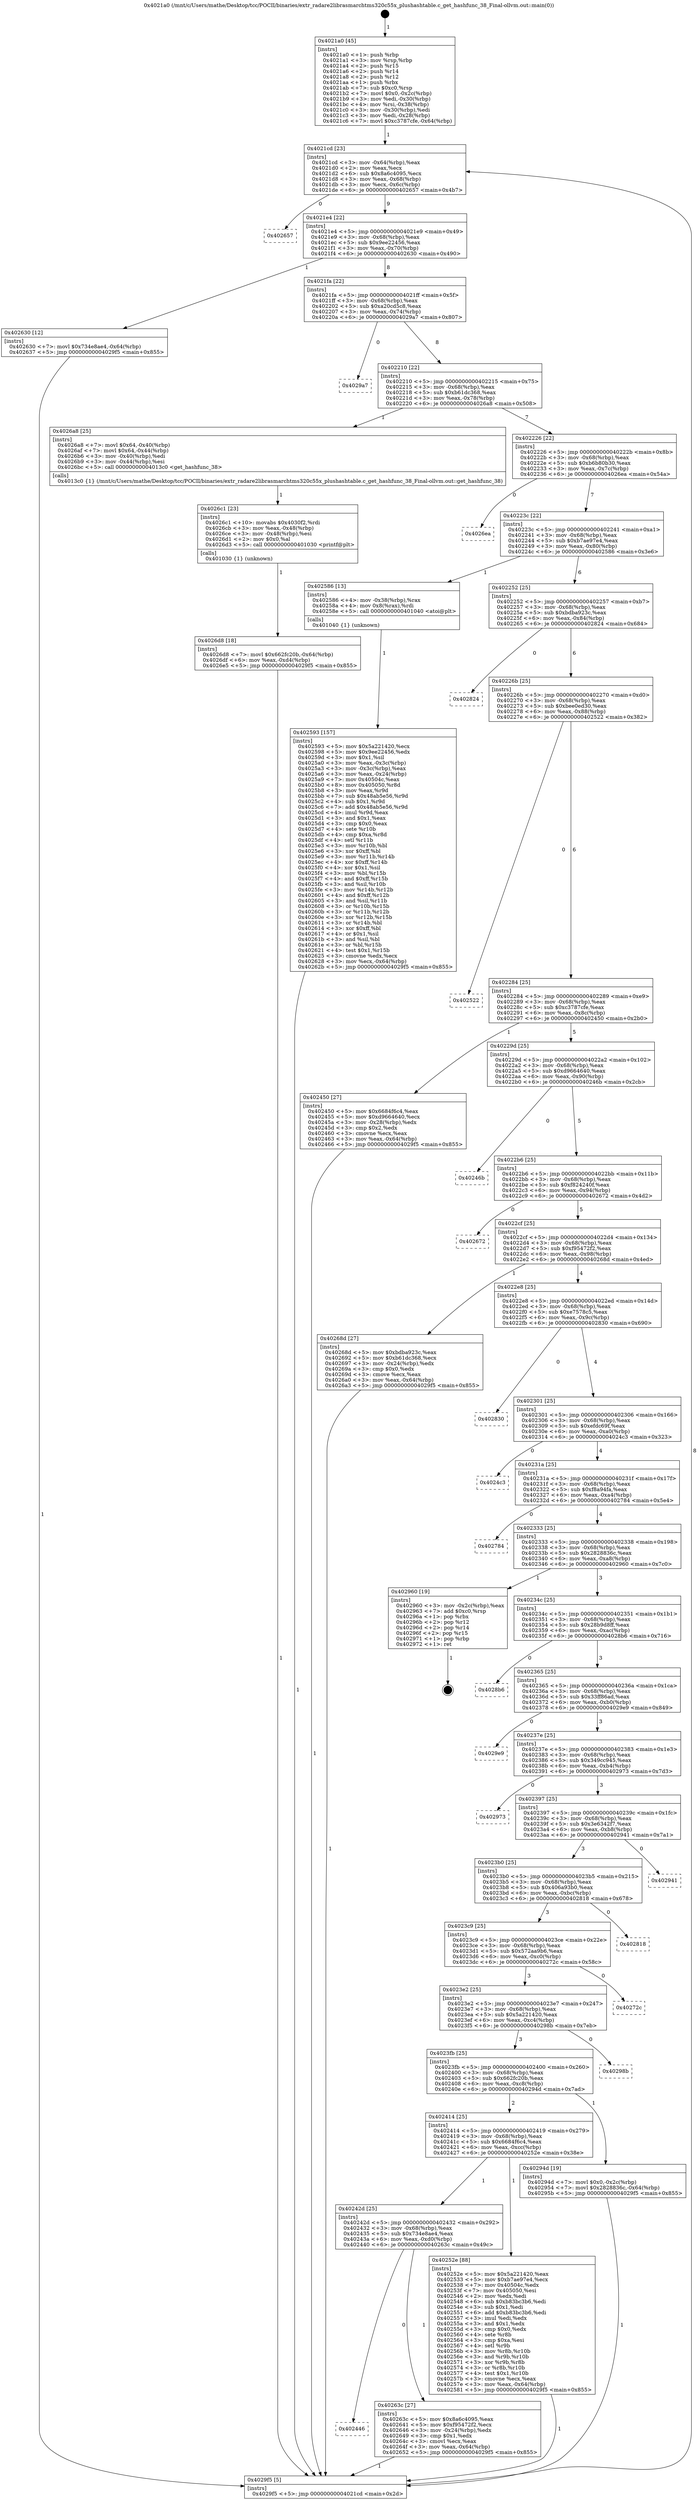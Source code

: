 digraph "0x4021a0" {
  label = "0x4021a0 (/mnt/c/Users/mathe/Desktop/tcc/POCII/binaries/extr_radare2librasmarchtms320c55x_plushashtable.c_get_hashfunc_38_Final-ollvm.out::main(0))"
  labelloc = "t"
  node[shape=record]

  Entry [label="",width=0.3,height=0.3,shape=circle,fillcolor=black,style=filled]
  "0x4021cd" [label="{
     0x4021cd [23]\l
     | [instrs]\l
     &nbsp;&nbsp;0x4021cd \<+3\>: mov -0x64(%rbp),%eax\l
     &nbsp;&nbsp;0x4021d0 \<+2\>: mov %eax,%ecx\l
     &nbsp;&nbsp;0x4021d2 \<+6\>: sub $0x8a6c4095,%ecx\l
     &nbsp;&nbsp;0x4021d8 \<+3\>: mov %eax,-0x68(%rbp)\l
     &nbsp;&nbsp;0x4021db \<+3\>: mov %ecx,-0x6c(%rbp)\l
     &nbsp;&nbsp;0x4021de \<+6\>: je 0000000000402657 \<main+0x4b7\>\l
  }"]
  "0x402657" [label="{
     0x402657\l
  }", style=dashed]
  "0x4021e4" [label="{
     0x4021e4 [22]\l
     | [instrs]\l
     &nbsp;&nbsp;0x4021e4 \<+5\>: jmp 00000000004021e9 \<main+0x49\>\l
     &nbsp;&nbsp;0x4021e9 \<+3\>: mov -0x68(%rbp),%eax\l
     &nbsp;&nbsp;0x4021ec \<+5\>: sub $0x9ee22456,%eax\l
     &nbsp;&nbsp;0x4021f1 \<+3\>: mov %eax,-0x70(%rbp)\l
     &nbsp;&nbsp;0x4021f4 \<+6\>: je 0000000000402630 \<main+0x490\>\l
  }"]
  Exit [label="",width=0.3,height=0.3,shape=circle,fillcolor=black,style=filled,peripheries=2]
  "0x402630" [label="{
     0x402630 [12]\l
     | [instrs]\l
     &nbsp;&nbsp;0x402630 \<+7\>: movl $0x734e8ae4,-0x64(%rbp)\l
     &nbsp;&nbsp;0x402637 \<+5\>: jmp 00000000004029f5 \<main+0x855\>\l
  }"]
  "0x4021fa" [label="{
     0x4021fa [22]\l
     | [instrs]\l
     &nbsp;&nbsp;0x4021fa \<+5\>: jmp 00000000004021ff \<main+0x5f\>\l
     &nbsp;&nbsp;0x4021ff \<+3\>: mov -0x68(%rbp),%eax\l
     &nbsp;&nbsp;0x402202 \<+5\>: sub $0xa20cd5c8,%eax\l
     &nbsp;&nbsp;0x402207 \<+3\>: mov %eax,-0x74(%rbp)\l
     &nbsp;&nbsp;0x40220a \<+6\>: je 00000000004029a7 \<main+0x807\>\l
  }"]
  "0x4026d8" [label="{
     0x4026d8 [18]\l
     | [instrs]\l
     &nbsp;&nbsp;0x4026d8 \<+7\>: movl $0x662fc20b,-0x64(%rbp)\l
     &nbsp;&nbsp;0x4026df \<+6\>: mov %eax,-0xd4(%rbp)\l
     &nbsp;&nbsp;0x4026e5 \<+5\>: jmp 00000000004029f5 \<main+0x855\>\l
  }"]
  "0x4029a7" [label="{
     0x4029a7\l
  }", style=dashed]
  "0x402210" [label="{
     0x402210 [22]\l
     | [instrs]\l
     &nbsp;&nbsp;0x402210 \<+5\>: jmp 0000000000402215 \<main+0x75\>\l
     &nbsp;&nbsp;0x402215 \<+3\>: mov -0x68(%rbp),%eax\l
     &nbsp;&nbsp;0x402218 \<+5\>: sub $0xb61dc368,%eax\l
     &nbsp;&nbsp;0x40221d \<+3\>: mov %eax,-0x78(%rbp)\l
     &nbsp;&nbsp;0x402220 \<+6\>: je 00000000004026a8 \<main+0x508\>\l
  }"]
  "0x4026c1" [label="{
     0x4026c1 [23]\l
     | [instrs]\l
     &nbsp;&nbsp;0x4026c1 \<+10\>: movabs $0x4030f2,%rdi\l
     &nbsp;&nbsp;0x4026cb \<+3\>: mov %eax,-0x48(%rbp)\l
     &nbsp;&nbsp;0x4026ce \<+3\>: mov -0x48(%rbp),%esi\l
     &nbsp;&nbsp;0x4026d1 \<+2\>: mov $0x0,%al\l
     &nbsp;&nbsp;0x4026d3 \<+5\>: call 0000000000401030 \<printf@plt\>\l
     | [calls]\l
     &nbsp;&nbsp;0x401030 \{1\} (unknown)\l
  }"]
  "0x4026a8" [label="{
     0x4026a8 [25]\l
     | [instrs]\l
     &nbsp;&nbsp;0x4026a8 \<+7\>: movl $0x64,-0x40(%rbp)\l
     &nbsp;&nbsp;0x4026af \<+7\>: movl $0x64,-0x44(%rbp)\l
     &nbsp;&nbsp;0x4026b6 \<+3\>: mov -0x40(%rbp),%edi\l
     &nbsp;&nbsp;0x4026b9 \<+3\>: mov -0x44(%rbp),%esi\l
     &nbsp;&nbsp;0x4026bc \<+5\>: call 00000000004013c0 \<get_hashfunc_38\>\l
     | [calls]\l
     &nbsp;&nbsp;0x4013c0 \{1\} (/mnt/c/Users/mathe/Desktop/tcc/POCII/binaries/extr_radare2librasmarchtms320c55x_plushashtable.c_get_hashfunc_38_Final-ollvm.out::get_hashfunc_38)\l
  }"]
  "0x402226" [label="{
     0x402226 [22]\l
     | [instrs]\l
     &nbsp;&nbsp;0x402226 \<+5\>: jmp 000000000040222b \<main+0x8b\>\l
     &nbsp;&nbsp;0x40222b \<+3\>: mov -0x68(%rbp),%eax\l
     &nbsp;&nbsp;0x40222e \<+5\>: sub $0xb6b80b30,%eax\l
     &nbsp;&nbsp;0x402233 \<+3\>: mov %eax,-0x7c(%rbp)\l
     &nbsp;&nbsp;0x402236 \<+6\>: je 00000000004026ea \<main+0x54a\>\l
  }"]
  "0x402446" [label="{
     0x402446\l
  }", style=dashed]
  "0x4026ea" [label="{
     0x4026ea\l
  }", style=dashed]
  "0x40223c" [label="{
     0x40223c [22]\l
     | [instrs]\l
     &nbsp;&nbsp;0x40223c \<+5\>: jmp 0000000000402241 \<main+0xa1\>\l
     &nbsp;&nbsp;0x402241 \<+3\>: mov -0x68(%rbp),%eax\l
     &nbsp;&nbsp;0x402244 \<+5\>: sub $0xb7ae97e4,%eax\l
     &nbsp;&nbsp;0x402249 \<+3\>: mov %eax,-0x80(%rbp)\l
     &nbsp;&nbsp;0x40224c \<+6\>: je 0000000000402586 \<main+0x3e6\>\l
  }"]
  "0x40263c" [label="{
     0x40263c [27]\l
     | [instrs]\l
     &nbsp;&nbsp;0x40263c \<+5\>: mov $0x8a6c4095,%eax\l
     &nbsp;&nbsp;0x402641 \<+5\>: mov $0xf95472f2,%ecx\l
     &nbsp;&nbsp;0x402646 \<+3\>: mov -0x24(%rbp),%edx\l
     &nbsp;&nbsp;0x402649 \<+3\>: cmp $0x1,%edx\l
     &nbsp;&nbsp;0x40264c \<+3\>: cmovl %ecx,%eax\l
     &nbsp;&nbsp;0x40264f \<+3\>: mov %eax,-0x64(%rbp)\l
     &nbsp;&nbsp;0x402652 \<+5\>: jmp 00000000004029f5 \<main+0x855\>\l
  }"]
  "0x402586" [label="{
     0x402586 [13]\l
     | [instrs]\l
     &nbsp;&nbsp;0x402586 \<+4\>: mov -0x38(%rbp),%rax\l
     &nbsp;&nbsp;0x40258a \<+4\>: mov 0x8(%rax),%rdi\l
     &nbsp;&nbsp;0x40258e \<+5\>: call 0000000000401040 \<atoi@plt\>\l
     | [calls]\l
     &nbsp;&nbsp;0x401040 \{1\} (unknown)\l
  }"]
  "0x402252" [label="{
     0x402252 [25]\l
     | [instrs]\l
     &nbsp;&nbsp;0x402252 \<+5\>: jmp 0000000000402257 \<main+0xb7\>\l
     &nbsp;&nbsp;0x402257 \<+3\>: mov -0x68(%rbp),%eax\l
     &nbsp;&nbsp;0x40225a \<+5\>: sub $0xbdba923c,%eax\l
     &nbsp;&nbsp;0x40225f \<+6\>: mov %eax,-0x84(%rbp)\l
     &nbsp;&nbsp;0x402265 \<+6\>: je 0000000000402824 \<main+0x684\>\l
  }"]
  "0x402593" [label="{
     0x402593 [157]\l
     | [instrs]\l
     &nbsp;&nbsp;0x402593 \<+5\>: mov $0x5a221420,%ecx\l
     &nbsp;&nbsp;0x402598 \<+5\>: mov $0x9ee22456,%edx\l
     &nbsp;&nbsp;0x40259d \<+3\>: mov $0x1,%sil\l
     &nbsp;&nbsp;0x4025a0 \<+3\>: mov %eax,-0x3c(%rbp)\l
     &nbsp;&nbsp;0x4025a3 \<+3\>: mov -0x3c(%rbp),%eax\l
     &nbsp;&nbsp;0x4025a6 \<+3\>: mov %eax,-0x24(%rbp)\l
     &nbsp;&nbsp;0x4025a9 \<+7\>: mov 0x40504c,%eax\l
     &nbsp;&nbsp;0x4025b0 \<+8\>: mov 0x405050,%r8d\l
     &nbsp;&nbsp;0x4025b8 \<+3\>: mov %eax,%r9d\l
     &nbsp;&nbsp;0x4025bb \<+7\>: sub $0x48ab5e56,%r9d\l
     &nbsp;&nbsp;0x4025c2 \<+4\>: sub $0x1,%r9d\l
     &nbsp;&nbsp;0x4025c6 \<+7\>: add $0x48ab5e56,%r9d\l
     &nbsp;&nbsp;0x4025cd \<+4\>: imul %r9d,%eax\l
     &nbsp;&nbsp;0x4025d1 \<+3\>: and $0x1,%eax\l
     &nbsp;&nbsp;0x4025d4 \<+3\>: cmp $0x0,%eax\l
     &nbsp;&nbsp;0x4025d7 \<+4\>: sete %r10b\l
     &nbsp;&nbsp;0x4025db \<+4\>: cmp $0xa,%r8d\l
     &nbsp;&nbsp;0x4025df \<+4\>: setl %r11b\l
     &nbsp;&nbsp;0x4025e3 \<+3\>: mov %r10b,%bl\l
     &nbsp;&nbsp;0x4025e6 \<+3\>: xor $0xff,%bl\l
     &nbsp;&nbsp;0x4025e9 \<+3\>: mov %r11b,%r14b\l
     &nbsp;&nbsp;0x4025ec \<+4\>: xor $0xff,%r14b\l
     &nbsp;&nbsp;0x4025f0 \<+4\>: xor $0x1,%sil\l
     &nbsp;&nbsp;0x4025f4 \<+3\>: mov %bl,%r15b\l
     &nbsp;&nbsp;0x4025f7 \<+4\>: and $0xff,%r15b\l
     &nbsp;&nbsp;0x4025fb \<+3\>: and %sil,%r10b\l
     &nbsp;&nbsp;0x4025fe \<+3\>: mov %r14b,%r12b\l
     &nbsp;&nbsp;0x402601 \<+4\>: and $0xff,%r12b\l
     &nbsp;&nbsp;0x402605 \<+3\>: and %sil,%r11b\l
     &nbsp;&nbsp;0x402608 \<+3\>: or %r10b,%r15b\l
     &nbsp;&nbsp;0x40260b \<+3\>: or %r11b,%r12b\l
     &nbsp;&nbsp;0x40260e \<+3\>: xor %r12b,%r15b\l
     &nbsp;&nbsp;0x402611 \<+3\>: or %r14b,%bl\l
     &nbsp;&nbsp;0x402614 \<+3\>: xor $0xff,%bl\l
     &nbsp;&nbsp;0x402617 \<+4\>: or $0x1,%sil\l
     &nbsp;&nbsp;0x40261b \<+3\>: and %sil,%bl\l
     &nbsp;&nbsp;0x40261e \<+3\>: or %bl,%r15b\l
     &nbsp;&nbsp;0x402621 \<+4\>: test $0x1,%r15b\l
     &nbsp;&nbsp;0x402625 \<+3\>: cmovne %edx,%ecx\l
     &nbsp;&nbsp;0x402628 \<+3\>: mov %ecx,-0x64(%rbp)\l
     &nbsp;&nbsp;0x40262b \<+5\>: jmp 00000000004029f5 \<main+0x855\>\l
  }"]
  "0x402824" [label="{
     0x402824\l
  }", style=dashed]
  "0x40226b" [label="{
     0x40226b [25]\l
     | [instrs]\l
     &nbsp;&nbsp;0x40226b \<+5\>: jmp 0000000000402270 \<main+0xd0\>\l
     &nbsp;&nbsp;0x402270 \<+3\>: mov -0x68(%rbp),%eax\l
     &nbsp;&nbsp;0x402273 \<+5\>: sub $0xbee0ed30,%eax\l
     &nbsp;&nbsp;0x402278 \<+6\>: mov %eax,-0x88(%rbp)\l
     &nbsp;&nbsp;0x40227e \<+6\>: je 0000000000402522 \<main+0x382\>\l
  }"]
  "0x40242d" [label="{
     0x40242d [25]\l
     | [instrs]\l
     &nbsp;&nbsp;0x40242d \<+5\>: jmp 0000000000402432 \<main+0x292\>\l
     &nbsp;&nbsp;0x402432 \<+3\>: mov -0x68(%rbp),%eax\l
     &nbsp;&nbsp;0x402435 \<+5\>: sub $0x734e8ae4,%eax\l
     &nbsp;&nbsp;0x40243a \<+6\>: mov %eax,-0xd0(%rbp)\l
     &nbsp;&nbsp;0x402440 \<+6\>: je 000000000040263c \<main+0x49c\>\l
  }"]
  "0x402522" [label="{
     0x402522\l
  }", style=dashed]
  "0x402284" [label="{
     0x402284 [25]\l
     | [instrs]\l
     &nbsp;&nbsp;0x402284 \<+5\>: jmp 0000000000402289 \<main+0xe9\>\l
     &nbsp;&nbsp;0x402289 \<+3\>: mov -0x68(%rbp),%eax\l
     &nbsp;&nbsp;0x40228c \<+5\>: sub $0xc3787cfe,%eax\l
     &nbsp;&nbsp;0x402291 \<+6\>: mov %eax,-0x8c(%rbp)\l
     &nbsp;&nbsp;0x402297 \<+6\>: je 0000000000402450 \<main+0x2b0\>\l
  }"]
  "0x40252e" [label="{
     0x40252e [88]\l
     | [instrs]\l
     &nbsp;&nbsp;0x40252e \<+5\>: mov $0x5a221420,%eax\l
     &nbsp;&nbsp;0x402533 \<+5\>: mov $0xb7ae97e4,%ecx\l
     &nbsp;&nbsp;0x402538 \<+7\>: mov 0x40504c,%edx\l
     &nbsp;&nbsp;0x40253f \<+7\>: mov 0x405050,%esi\l
     &nbsp;&nbsp;0x402546 \<+2\>: mov %edx,%edi\l
     &nbsp;&nbsp;0x402548 \<+6\>: sub $0xb83bc3b6,%edi\l
     &nbsp;&nbsp;0x40254e \<+3\>: sub $0x1,%edi\l
     &nbsp;&nbsp;0x402551 \<+6\>: add $0xb83bc3b6,%edi\l
     &nbsp;&nbsp;0x402557 \<+3\>: imul %edi,%edx\l
     &nbsp;&nbsp;0x40255a \<+3\>: and $0x1,%edx\l
     &nbsp;&nbsp;0x40255d \<+3\>: cmp $0x0,%edx\l
     &nbsp;&nbsp;0x402560 \<+4\>: sete %r8b\l
     &nbsp;&nbsp;0x402564 \<+3\>: cmp $0xa,%esi\l
     &nbsp;&nbsp;0x402567 \<+4\>: setl %r9b\l
     &nbsp;&nbsp;0x40256b \<+3\>: mov %r8b,%r10b\l
     &nbsp;&nbsp;0x40256e \<+3\>: and %r9b,%r10b\l
     &nbsp;&nbsp;0x402571 \<+3\>: xor %r9b,%r8b\l
     &nbsp;&nbsp;0x402574 \<+3\>: or %r8b,%r10b\l
     &nbsp;&nbsp;0x402577 \<+4\>: test $0x1,%r10b\l
     &nbsp;&nbsp;0x40257b \<+3\>: cmovne %ecx,%eax\l
     &nbsp;&nbsp;0x40257e \<+3\>: mov %eax,-0x64(%rbp)\l
     &nbsp;&nbsp;0x402581 \<+5\>: jmp 00000000004029f5 \<main+0x855\>\l
  }"]
  "0x402450" [label="{
     0x402450 [27]\l
     | [instrs]\l
     &nbsp;&nbsp;0x402450 \<+5\>: mov $0x6684f6c4,%eax\l
     &nbsp;&nbsp;0x402455 \<+5\>: mov $0xd9664640,%ecx\l
     &nbsp;&nbsp;0x40245a \<+3\>: mov -0x28(%rbp),%edx\l
     &nbsp;&nbsp;0x40245d \<+3\>: cmp $0x2,%edx\l
     &nbsp;&nbsp;0x402460 \<+3\>: cmovne %ecx,%eax\l
     &nbsp;&nbsp;0x402463 \<+3\>: mov %eax,-0x64(%rbp)\l
     &nbsp;&nbsp;0x402466 \<+5\>: jmp 00000000004029f5 \<main+0x855\>\l
  }"]
  "0x40229d" [label="{
     0x40229d [25]\l
     | [instrs]\l
     &nbsp;&nbsp;0x40229d \<+5\>: jmp 00000000004022a2 \<main+0x102\>\l
     &nbsp;&nbsp;0x4022a2 \<+3\>: mov -0x68(%rbp),%eax\l
     &nbsp;&nbsp;0x4022a5 \<+5\>: sub $0xd9664640,%eax\l
     &nbsp;&nbsp;0x4022aa \<+6\>: mov %eax,-0x90(%rbp)\l
     &nbsp;&nbsp;0x4022b0 \<+6\>: je 000000000040246b \<main+0x2cb\>\l
  }"]
  "0x4029f5" [label="{
     0x4029f5 [5]\l
     | [instrs]\l
     &nbsp;&nbsp;0x4029f5 \<+5\>: jmp 00000000004021cd \<main+0x2d\>\l
  }"]
  "0x4021a0" [label="{
     0x4021a0 [45]\l
     | [instrs]\l
     &nbsp;&nbsp;0x4021a0 \<+1\>: push %rbp\l
     &nbsp;&nbsp;0x4021a1 \<+3\>: mov %rsp,%rbp\l
     &nbsp;&nbsp;0x4021a4 \<+2\>: push %r15\l
     &nbsp;&nbsp;0x4021a6 \<+2\>: push %r14\l
     &nbsp;&nbsp;0x4021a8 \<+2\>: push %r12\l
     &nbsp;&nbsp;0x4021aa \<+1\>: push %rbx\l
     &nbsp;&nbsp;0x4021ab \<+7\>: sub $0xc0,%rsp\l
     &nbsp;&nbsp;0x4021b2 \<+7\>: movl $0x0,-0x2c(%rbp)\l
     &nbsp;&nbsp;0x4021b9 \<+3\>: mov %edi,-0x30(%rbp)\l
     &nbsp;&nbsp;0x4021bc \<+4\>: mov %rsi,-0x38(%rbp)\l
     &nbsp;&nbsp;0x4021c0 \<+3\>: mov -0x30(%rbp),%edi\l
     &nbsp;&nbsp;0x4021c3 \<+3\>: mov %edi,-0x28(%rbp)\l
     &nbsp;&nbsp;0x4021c6 \<+7\>: movl $0xc3787cfe,-0x64(%rbp)\l
  }"]
  "0x402414" [label="{
     0x402414 [25]\l
     | [instrs]\l
     &nbsp;&nbsp;0x402414 \<+5\>: jmp 0000000000402419 \<main+0x279\>\l
     &nbsp;&nbsp;0x402419 \<+3\>: mov -0x68(%rbp),%eax\l
     &nbsp;&nbsp;0x40241c \<+5\>: sub $0x6684f6c4,%eax\l
     &nbsp;&nbsp;0x402421 \<+6\>: mov %eax,-0xcc(%rbp)\l
     &nbsp;&nbsp;0x402427 \<+6\>: je 000000000040252e \<main+0x38e\>\l
  }"]
  "0x40246b" [label="{
     0x40246b\l
  }", style=dashed]
  "0x4022b6" [label="{
     0x4022b6 [25]\l
     | [instrs]\l
     &nbsp;&nbsp;0x4022b6 \<+5\>: jmp 00000000004022bb \<main+0x11b\>\l
     &nbsp;&nbsp;0x4022bb \<+3\>: mov -0x68(%rbp),%eax\l
     &nbsp;&nbsp;0x4022be \<+5\>: sub $0xf824240f,%eax\l
     &nbsp;&nbsp;0x4022c3 \<+6\>: mov %eax,-0x94(%rbp)\l
     &nbsp;&nbsp;0x4022c9 \<+6\>: je 0000000000402672 \<main+0x4d2\>\l
  }"]
  "0x40294d" [label="{
     0x40294d [19]\l
     | [instrs]\l
     &nbsp;&nbsp;0x40294d \<+7\>: movl $0x0,-0x2c(%rbp)\l
     &nbsp;&nbsp;0x402954 \<+7\>: movl $0x2828836c,-0x64(%rbp)\l
     &nbsp;&nbsp;0x40295b \<+5\>: jmp 00000000004029f5 \<main+0x855\>\l
  }"]
  "0x402672" [label="{
     0x402672\l
  }", style=dashed]
  "0x4022cf" [label="{
     0x4022cf [25]\l
     | [instrs]\l
     &nbsp;&nbsp;0x4022cf \<+5\>: jmp 00000000004022d4 \<main+0x134\>\l
     &nbsp;&nbsp;0x4022d4 \<+3\>: mov -0x68(%rbp),%eax\l
     &nbsp;&nbsp;0x4022d7 \<+5\>: sub $0xf95472f2,%eax\l
     &nbsp;&nbsp;0x4022dc \<+6\>: mov %eax,-0x98(%rbp)\l
     &nbsp;&nbsp;0x4022e2 \<+6\>: je 000000000040268d \<main+0x4ed\>\l
  }"]
  "0x4023fb" [label="{
     0x4023fb [25]\l
     | [instrs]\l
     &nbsp;&nbsp;0x4023fb \<+5\>: jmp 0000000000402400 \<main+0x260\>\l
     &nbsp;&nbsp;0x402400 \<+3\>: mov -0x68(%rbp),%eax\l
     &nbsp;&nbsp;0x402403 \<+5\>: sub $0x662fc20b,%eax\l
     &nbsp;&nbsp;0x402408 \<+6\>: mov %eax,-0xc8(%rbp)\l
     &nbsp;&nbsp;0x40240e \<+6\>: je 000000000040294d \<main+0x7ad\>\l
  }"]
  "0x40268d" [label="{
     0x40268d [27]\l
     | [instrs]\l
     &nbsp;&nbsp;0x40268d \<+5\>: mov $0xbdba923c,%eax\l
     &nbsp;&nbsp;0x402692 \<+5\>: mov $0xb61dc368,%ecx\l
     &nbsp;&nbsp;0x402697 \<+3\>: mov -0x24(%rbp),%edx\l
     &nbsp;&nbsp;0x40269a \<+3\>: cmp $0x0,%edx\l
     &nbsp;&nbsp;0x40269d \<+3\>: cmove %ecx,%eax\l
     &nbsp;&nbsp;0x4026a0 \<+3\>: mov %eax,-0x64(%rbp)\l
     &nbsp;&nbsp;0x4026a3 \<+5\>: jmp 00000000004029f5 \<main+0x855\>\l
  }"]
  "0x4022e8" [label="{
     0x4022e8 [25]\l
     | [instrs]\l
     &nbsp;&nbsp;0x4022e8 \<+5\>: jmp 00000000004022ed \<main+0x14d\>\l
     &nbsp;&nbsp;0x4022ed \<+3\>: mov -0x68(%rbp),%eax\l
     &nbsp;&nbsp;0x4022f0 \<+5\>: sub $0xe7578c5,%eax\l
     &nbsp;&nbsp;0x4022f5 \<+6\>: mov %eax,-0x9c(%rbp)\l
     &nbsp;&nbsp;0x4022fb \<+6\>: je 0000000000402830 \<main+0x690\>\l
  }"]
  "0x40298b" [label="{
     0x40298b\l
  }", style=dashed]
  "0x402830" [label="{
     0x402830\l
  }", style=dashed]
  "0x402301" [label="{
     0x402301 [25]\l
     | [instrs]\l
     &nbsp;&nbsp;0x402301 \<+5\>: jmp 0000000000402306 \<main+0x166\>\l
     &nbsp;&nbsp;0x402306 \<+3\>: mov -0x68(%rbp),%eax\l
     &nbsp;&nbsp;0x402309 \<+5\>: sub $0xefdc69f,%eax\l
     &nbsp;&nbsp;0x40230e \<+6\>: mov %eax,-0xa0(%rbp)\l
     &nbsp;&nbsp;0x402314 \<+6\>: je 00000000004024c3 \<main+0x323\>\l
  }"]
  "0x4023e2" [label="{
     0x4023e2 [25]\l
     | [instrs]\l
     &nbsp;&nbsp;0x4023e2 \<+5\>: jmp 00000000004023e7 \<main+0x247\>\l
     &nbsp;&nbsp;0x4023e7 \<+3\>: mov -0x68(%rbp),%eax\l
     &nbsp;&nbsp;0x4023ea \<+5\>: sub $0x5a221420,%eax\l
     &nbsp;&nbsp;0x4023ef \<+6\>: mov %eax,-0xc4(%rbp)\l
     &nbsp;&nbsp;0x4023f5 \<+6\>: je 000000000040298b \<main+0x7eb\>\l
  }"]
  "0x4024c3" [label="{
     0x4024c3\l
  }", style=dashed]
  "0x40231a" [label="{
     0x40231a [25]\l
     | [instrs]\l
     &nbsp;&nbsp;0x40231a \<+5\>: jmp 000000000040231f \<main+0x17f\>\l
     &nbsp;&nbsp;0x40231f \<+3\>: mov -0x68(%rbp),%eax\l
     &nbsp;&nbsp;0x402322 \<+5\>: sub $0xf8a94fa,%eax\l
     &nbsp;&nbsp;0x402327 \<+6\>: mov %eax,-0xa4(%rbp)\l
     &nbsp;&nbsp;0x40232d \<+6\>: je 0000000000402784 \<main+0x5e4\>\l
  }"]
  "0x40272c" [label="{
     0x40272c\l
  }", style=dashed]
  "0x402784" [label="{
     0x402784\l
  }", style=dashed]
  "0x402333" [label="{
     0x402333 [25]\l
     | [instrs]\l
     &nbsp;&nbsp;0x402333 \<+5\>: jmp 0000000000402338 \<main+0x198\>\l
     &nbsp;&nbsp;0x402338 \<+3\>: mov -0x68(%rbp),%eax\l
     &nbsp;&nbsp;0x40233b \<+5\>: sub $0x2828836c,%eax\l
     &nbsp;&nbsp;0x402340 \<+6\>: mov %eax,-0xa8(%rbp)\l
     &nbsp;&nbsp;0x402346 \<+6\>: je 0000000000402960 \<main+0x7c0\>\l
  }"]
  "0x4023c9" [label="{
     0x4023c9 [25]\l
     | [instrs]\l
     &nbsp;&nbsp;0x4023c9 \<+5\>: jmp 00000000004023ce \<main+0x22e\>\l
     &nbsp;&nbsp;0x4023ce \<+3\>: mov -0x68(%rbp),%eax\l
     &nbsp;&nbsp;0x4023d1 \<+5\>: sub $0x572aa9b6,%eax\l
     &nbsp;&nbsp;0x4023d6 \<+6\>: mov %eax,-0xc0(%rbp)\l
     &nbsp;&nbsp;0x4023dc \<+6\>: je 000000000040272c \<main+0x58c\>\l
  }"]
  "0x402960" [label="{
     0x402960 [19]\l
     | [instrs]\l
     &nbsp;&nbsp;0x402960 \<+3\>: mov -0x2c(%rbp),%eax\l
     &nbsp;&nbsp;0x402963 \<+7\>: add $0xc0,%rsp\l
     &nbsp;&nbsp;0x40296a \<+1\>: pop %rbx\l
     &nbsp;&nbsp;0x40296b \<+2\>: pop %r12\l
     &nbsp;&nbsp;0x40296d \<+2\>: pop %r14\l
     &nbsp;&nbsp;0x40296f \<+2\>: pop %r15\l
     &nbsp;&nbsp;0x402971 \<+1\>: pop %rbp\l
     &nbsp;&nbsp;0x402972 \<+1\>: ret\l
  }"]
  "0x40234c" [label="{
     0x40234c [25]\l
     | [instrs]\l
     &nbsp;&nbsp;0x40234c \<+5\>: jmp 0000000000402351 \<main+0x1b1\>\l
     &nbsp;&nbsp;0x402351 \<+3\>: mov -0x68(%rbp),%eax\l
     &nbsp;&nbsp;0x402354 \<+5\>: sub $0x28b9d8ff,%eax\l
     &nbsp;&nbsp;0x402359 \<+6\>: mov %eax,-0xac(%rbp)\l
     &nbsp;&nbsp;0x40235f \<+6\>: je 00000000004028b6 \<main+0x716\>\l
  }"]
  "0x402818" [label="{
     0x402818\l
  }", style=dashed]
  "0x4028b6" [label="{
     0x4028b6\l
  }", style=dashed]
  "0x402365" [label="{
     0x402365 [25]\l
     | [instrs]\l
     &nbsp;&nbsp;0x402365 \<+5\>: jmp 000000000040236a \<main+0x1ca\>\l
     &nbsp;&nbsp;0x40236a \<+3\>: mov -0x68(%rbp),%eax\l
     &nbsp;&nbsp;0x40236d \<+5\>: sub $0x33ff86ad,%eax\l
     &nbsp;&nbsp;0x402372 \<+6\>: mov %eax,-0xb0(%rbp)\l
     &nbsp;&nbsp;0x402378 \<+6\>: je 00000000004029e9 \<main+0x849\>\l
  }"]
  "0x4023b0" [label="{
     0x4023b0 [25]\l
     | [instrs]\l
     &nbsp;&nbsp;0x4023b0 \<+5\>: jmp 00000000004023b5 \<main+0x215\>\l
     &nbsp;&nbsp;0x4023b5 \<+3\>: mov -0x68(%rbp),%eax\l
     &nbsp;&nbsp;0x4023b8 \<+5\>: sub $0x406a93b0,%eax\l
     &nbsp;&nbsp;0x4023bd \<+6\>: mov %eax,-0xbc(%rbp)\l
     &nbsp;&nbsp;0x4023c3 \<+6\>: je 0000000000402818 \<main+0x678\>\l
  }"]
  "0x4029e9" [label="{
     0x4029e9\l
  }", style=dashed]
  "0x40237e" [label="{
     0x40237e [25]\l
     | [instrs]\l
     &nbsp;&nbsp;0x40237e \<+5\>: jmp 0000000000402383 \<main+0x1e3\>\l
     &nbsp;&nbsp;0x402383 \<+3\>: mov -0x68(%rbp),%eax\l
     &nbsp;&nbsp;0x402386 \<+5\>: sub $0x349cc945,%eax\l
     &nbsp;&nbsp;0x40238b \<+6\>: mov %eax,-0xb4(%rbp)\l
     &nbsp;&nbsp;0x402391 \<+6\>: je 0000000000402973 \<main+0x7d3\>\l
  }"]
  "0x402941" [label="{
     0x402941\l
  }", style=dashed]
  "0x402973" [label="{
     0x402973\l
  }", style=dashed]
  "0x402397" [label="{
     0x402397 [25]\l
     | [instrs]\l
     &nbsp;&nbsp;0x402397 \<+5\>: jmp 000000000040239c \<main+0x1fc\>\l
     &nbsp;&nbsp;0x40239c \<+3\>: mov -0x68(%rbp),%eax\l
     &nbsp;&nbsp;0x40239f \<+5\>: sub $0x3e6342f7,%eax\l
     &nbsp;&nbsp;0x4023a4 \<+6\>: mov %eax,-0xb8(%rbp)\l
     &nbsp;&nbsp;0x4023aa \<+6\>: je 0000000000402941 \<main+0x7a1\>\l
  }"]
  Entry -> "0x4021a0" [label=" 1"]
  "0x4021cd" -> "0x402657" [label=" 0"]
  "0x4021cd" -> "0x4021e4" [label=" 9"]
  "0x402960" -> Exit [label=" 1"]
  "0x4021e4" -> "0x402630" [label=" 1"]
  "0x4021e4" -> "0x4021fa" [label=" 8"]
  "0x40294d" -> "0x4029f5" [label=" 1"]
  "0x4021fa" -> "0x4029a7" [label=" 0"]
  "0x4021fa" -> "0x402210" [label=" 8"]
  "0x4026d8" -> "0x4029f5" [label=" 1"]
  "0x402210" -> "0x4026a8" [label=" 1"]
  "0x402210" -> "0x402226" [label=" 7"]
  "0x4026c1" -> "0x4026d8" [label=" 1"]
  "0x402226" -> "0x4026ea" [label=" 0"]
  "0x402226" -> "0x40223c" [label=" 7"]
  "0x4026a8" -> "0x4026c1" [label=" 1"]
  "0x40223c" -> "0x402586" [label=" 1"]
  "0x40223c" -> "0x402252" [label=" 6"]
  "0x40268d" -> "0x4029f5" [label=" 1"]
  "0x402252" -> "0x402824" [label=" 0"]
  "0x402252" -> "0x40226b" [label=" 6"]
  "0x40242d" -> "0x402446" [label=" 0"]
  "0x40226b" -> "0x402522" [label=" 0"]
  "0x40226b" -> "0x402284" [label=" 6"]
  "0x40242d" -> "0x40263c" [label=" 1"]
  "0x402284" -> "0x402450" [label=" 1"]
  "0x402284" -> "0x40229d" [label=" 5"]
  "0x402450" -> "0x4029f5" [label=" 1"]
  "0x4021a0" -> "0x4021cd" [label=" 1"]
  "0x4029f5" -> "0x4021cd" [label=" 8"]
  "0x40263c" -> "0x4029f5" [label=" 1"]
  "0x40229d" -> "0x40246b" [label=" 0"]
  "0x40229d" -> "0x4022b6" [label=" 5"]
  "0x402593" -> "0x4029f5" [label=" 1"]
  "0x4022b6" -> "0x402672" [label=" 0"]
  "0x4022b6" -> "0x4022cf" [label=" 5"]
  "0x402586" -> "0x402593" [label=" 1"]
  "0x4022cf" -> "0x40268d" [label=" 1"]
  "0x4022cf" -> "0x4022e8" [label=" 4"]
  "0x402414" -> "0x40242d" [label=" 1"]
  "0x4022e8" -> "0x402830" [label=" 0"]
  "0x4022e8" -> "0x402301" [label=" 4"]
  "0x402414" -> "0x40252e" [label=" 1"]
  "0x402301" -> "0x4024c3" [label=" 0"]
  "0x402301" -> "0x40231a" [label=" 4"]
  "0x4023fb" -> "0x402414" [label=" 2"]
  "0x40231a" -> "0x402784" [label=" 0"]
  "0x40231a" -> "0x402333" [label=" 4"]
  "0x4023fb" -> "0x40294d" [label=" 1"]
  "0x402333" -> "0x402960" [label=" 1"]
  "0x402333" -> "0x40234c" [label=" 3"]
  "0x4023e2" -> "0x4023fb" [label=" 3"]
  "0x40234c" -> "0x4028b6" [label=" 0"]
  "0x40234c" -> "0x402365" [label=" 3"]
  "0x4023e2" -> "0x40298b" [label=" 0"]
  "0x402365" -> "0x4029e9" [label=" 0"]
  "0x402365" -> "0x40237e" [label=" 3"]
  "0x4023c9" -> "0x4023e2" [label=" 3"]
  "0x40237e" -> "0x402973" [label=" 0"]
  "0x40237e" -> "0x402397" [label=" 3"]
  "0x4023c9" -> "0x40272c" [label=" 0"]
  "0x402397" -> "0x402941" [label=" 0"]
  "0x402397" -> "0x4023b0" [label=" 3"]
  "0x402630" -> "0x4029f5" [label=" 1"]
  "0x4023b0" -> "0x402818" [label=" 0"]
  "0x4023b0" -> "0x4023c9" [label=" 3"]
  "0x40252e" -> "0x4029f5" [label=" 1"]
}
